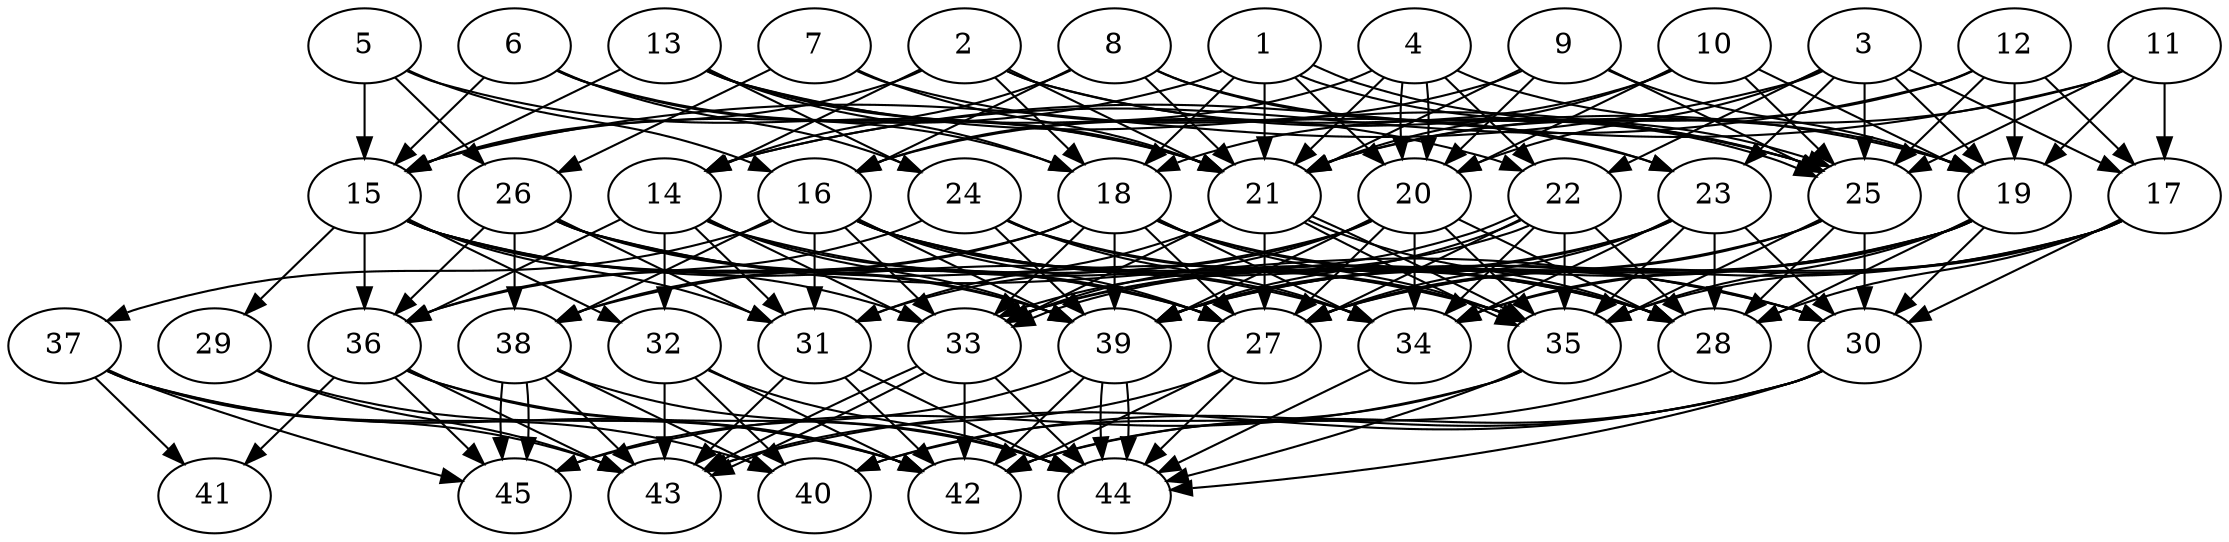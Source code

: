 // DAG automatically generated by daggen at Thu Oct  3 14:07:23 2019
// ./daggen --dot -n 45 --ccr 0.5 --fat 0.7 --regular 0.9 --density 0.9 --mindata 5242880 --maxdata 52428800 
digraph G {
  1 [size="12609536", alpha="0.19", expect_size="6304768"] 
  1 -> 15 [size ="6304768"]
  1 -> 18 [size ="6304768"]
  1 -> 20 [size ="6304768"]
  1 -> 21 [size ="6304768"]
  1 -> 25 [size ="6304768"]
  1 -> 25 [size ="6304768"]
  2 [size="98820096", alpha="0.13", expect_size="49410048"] 
  2 -> 14 [size ="49410048"]
  2 -> 15 [size ="49410048"]
  2 -> 18 [size ="49410048"]
  2 -> 19 [size ="49410048"]
  2 -> 21 [size ="49410048"]
  2 -> 25 [size ="49410048"]
  3 [size="60172288", alpha="0.05", expect_size="30086144"] 
  3 -> 15 [size ="30086144"]
  3 -> 17 [size ="30086144"]
  3 -> 19 [size ="30086144"]
  3 -> 20 [size ="30086144"]
  3 -> 22 [size ="30086144"]
  3 -> 23 [size ="30086144"]
  3 -> 25 [size ="30086144"]
  4 [size="87326720", alpha="0.09", expect_size="43663360"] 
  4 -> 16 [size ="43663360"]
  4 -> 19 [size ="43663360"]
  4 -> 20 [size ="43663360"]
  4 -> 20 [size ="43663360"]
  4 -> 21 [size ="43663360"]
  4 -> 22 [size ="43663360"]
  5 [size="42131456", alpha="0.03", expect_size="21065728"] 
  5 -> 15 [size ="21065728"]
  5 -> 16 [size ="21065728"]
  5 -> 21 [size ="21065728"]
  5 -> 26 [size ="21065728"]
  6 [size="81489920", alpha="0.15", expect_size="40744960"] 
  6 -> 15 [size ="40744960"]
  6 -> 18 [size ="40744960"]
  6 -> 21 [size ="40744960"]
  6 -> 24 [size ="40744960"]
  7 [size="14821376", alpha="0.03", expect_size="7410688"] 
  7 -> 21 [size ="7410688"]
  7 -> 23 [size ="7410688"]
  7 -> 26 [size ="7410688"]
  8 [size="74946560", alpha="0.11", expect_size="37473280"] 
  8 -> 14 [size ="37473280"]
  8 -> 16 [size ="37473280"]
  8 -> 21 [size ="37473280"]
  8 -> 23 [size ="37473280"]
  8 -> 25 [size ="37473280"]
  9 [size="44519424", alpha="0.05", expect_size="22259712"] 
  9 -> 16 [size ="22259712"]
  9 -> 19 [size ="22259712"]
  9 -> 20 [size ="22259712"]
  9 -> 21 [size ="22259712"]
  9 -> 25 [size ="22259712"]
  10 [size="75507712", alpha="0.13", expect_size="37753856"] 
  10 -> 18 [size ="37753856"]
  10 -> 19 [size ="37753856"]
  10 -> 20 [size ="37753856"]
  10 -> 21 [size ="37753856"]
  10 -> 25 [size ="37753856"]
  11 [size="55767040", alpha="0.04", expect_size="27883520"] 
  11 -> 14 [size ="27883520"]
  11 -> 17 [size ="27883520"]
  11 -> 19 [size ="27883520"]
  11 -> 21 [size ="27883520"]
  11 -> 25 [size ="27883520"]
  12 [size="52889600", alpha="0.08", expect_size="26444800"] 
  12 -> 14 [size ="26444800"]
  12 -> 17 [size ="26444800"]
  12 -> 19 [size ="26444800"]
  12 -> 21 [size ="26444800"]
  12 -> 25 [size ="26444800"]
  13 [size="20738048", alpha="0.13", expect_size="10369024"] 
  13 -> 15 [size ="10369024"]
  13 -> 18 [size ="10369024"]
  13 -> 21 [size ="10369024"]
  13 -> 22 [size ="10369024"]
  13 -> 24 [size ="10369024"]
  13 -> 25 [size ="10369024"]
  14 [size="42260480", alpha="0.01", expect_size="21130240"] 
  14 -> 27 [size ="21130240"]
  14 -> 28 [size ="21130240"]
  14 -> 31 [size ="21130240"]
  14 -> 32 [size ="21130240"]
  14 -> 33 [size ="21130240"]
  14 -> 36 [size ="21130240"]
  14 -> 39 [size ="21130240"]
  15 [size="86378496", alpha="0.01", expect_size="43189248"] 
  15 -> 27 [size ="43189248"]
  15 -> 29 [size ="43189248"]
  15 -> 31 [size ="43189248"]
  15 -> 32 [size ="43189248"]
  15 -> 33 [size ="43189248"]
  15 -> 34 [size ="43189248"]
  15 -> 36 [size ="43189248"]
  15 -> 39 [size ="43189248"]
  16 [size="100298752", alpha="0.13", expect_size="50149376"] 
  16 -> 27 [size ="50149376"]
  16 -> 28 [size ="50149376"]
  16 -> 30 [size ="50149376"]
  16 -> 31 [size ="50149376"]
  16 -> 33 [size ="50149376"]
  16 -> 34 [size ="50149376"]
  16 -> 35 [size ="50149376"]
  16 -> 37 [size ="50149376"]
  16 -> 38 [size ="50149376"]
  16 -> 39 [size ="50149376"]
  17 [size="75651072", alpha="0.09", expect_size="37825536"] 
  17 -> 27 [size ="37825536"]
  17 -> 28 [size ="37825536"]
  17 -> 30 [size ="37825536"]
  17 -> 34 [size ="37825536"]
  17 -> 35 [size ="37825536"]
  17 -> 39 [size ="37825536"]
  18 [size="89556992", alpha="0.13", expect_size="44778496"] 
  18 -> 27 [size ="44778496"]
  18 -> 28 [size ="44778496"]
  18 -> 30 [size ="44778496"]
  18 -> 33 [size ="44778496"]
  18 -> 34 [size ="44778496"]
  18 -> 35 [size ="44778496"]
  18 -> 36 [size ="44778496"]
  18 -> 38 [size ="44778496"]
  18 -> 39 [size ="44778496"]
  19 [size="48072704", alpha="0.00", expect_size="24036352"] 
  19 -> 27 [size ="24036352"]
  19 -> 28 [size ="24036352"]
  19 -> 30 [size ="24036352"]
  19 -> 33 [size ="24036352"]
  19 -> 34 [size ="24036352"]
  19 -> 35 [size ="24036352"]
  19 -> 39 [size ="24036352"]
  20 [size="73164800", alpha="0.14", expect_size="36582400"] 
  20 -> 27 [size ="36582400"]
  20 -> 28 [size ="36582400"]
  20 -> 31 [size ="36582400"]
  20 -> 33 [size ="36582400"]
  20 -> 34 [size ="36582400"]
  20 -> 35 [size ="36582400"]
  20 -> 38 [size ="36582400"]
  20 -> 39 [size ="36582400"]
  21 [size="39110656", alpha="0.08", expect_size="19555328"] 
  21 -> 27 [size ="19555328"]
  21 -> 28 [size ="19555328"]
  21 -> 31 [size ="19555328"]
  21 -> 33 [size ="19555328"]
  21 -> 35 [size ="19555328"]
  21 -> 35 [size ="19555328"]
  22 [size="59123712", alpha="0.01", expect_size="29561856"] 
  22 -> 27 [size ="29561856"]
  22 -> 28 [size ="29561856"]
  22 -> 33 [size ="29561856"]
  22 -> 33 [size ="29561856"]
  22 -> 34 [size ="29561856"]
  22 -> 35 [size ="29561856"]
  22 -> 39 [size ="29561856"]
  23 [size="96303104", alpha="0.04", expect_size="48151552"] 
  23 -> 27 [size ="48151552"]
  23 -> 28 [size ="48151552"]
  23 -> 30 [size ="48151552"]
  23 -> 33 [size ="48151552"]
  23 -> 34 [size ="48151552"]
  23 -> 35 [size ="48151552"]
  23 -> 39 [size ="48151552"]
  24 [size="64823296", alpha="0.04", expect_size="32411648"] 
  24 -> 28 [size ="32411648"]
  24 -> 34 [size ="32411648"]
  24 -> 35 [size ="32411648"]
  24 -> 36 [size ="32411648"]
  24 -> 39 [size ="32411648"]
  25 [size="67592192", alpha="0.10", expect_size="33796096"] 
  25 -> 27 [size ="33796096"]
  25 -> 28 [size ="33796096"]
  25 -> 30 [size ="33796096"]
  25 -> 35 [size ="33796096"]
  25 -> 39 [size ="33796096"]
  26 [size="70920192", alpha="0.12", expect_size="35460096"] 
  26 -> 27 [size ="35460096"]
  26 -> 30 [size ="35460096"]
  26 -> 31 [size ="35460096"]
  26 -> 35 [size ="35460096"]
  26 -> 36 [size ="35460096"]
  26 -> 38 [size ="35460096"]
  26 -> 39 [size ="35460096"]
  27 [size="39124992", alpha="0.14", expect_size="19562496"] 
  27 -> 42 [size ="19562496"]
  27 -> 43 [size ="19562496"]
  27 -> 44 [size ="19562496"]
  28 [size="79599616", alpha="0.10", expect_size="39799808"] 
  28 -> 42 [size ="39799808"]
  29 [size="44896256", alpha="0.13", expect_size="22448128"] 
  29 -> 42 [size ="22448128"]
  29 -> 43 [size ="22448128"]
  30 [size="47058944", alpha="0.10", expect_size="23529472"] 
  30 -> 40 [size ="23529472"]
  30 -> 42 [size ="23529472"]
  30 -> 43 [size ="23529472"]
  30 -> 44 [size ="23529472"]
  31 [size="19236864", alpha="0.17", expect_size="9618432"] 
  31 -> 42 [size ="9618432"]
  31 -> 43 [size ="9618432"]
  31 -> 44 [size ="9618432"]
  32 [size="57927680", alpha="0.12", expect_size="28963840"] 
  32 -> 40 [size ="28963840"]
  32 -> 42 [size ="28963840"]
  32 -> 43 [size ="28963840"]
  32 -> 44 [size ="28963840"]
  33 [size="62724096", alpha="0.10", expect_size="31362048"] 
  33 -> 42 [size ="31362048"]
  33 -> 43 [size ="31362048"]
  33 -> 43 [size ="31362048"]
  33 -> 44 [size ="31362048"]
  34 [size="83312640", alpha="0.14", expect_size="41656320"] 
  34 -> 44 [size ="41656320"]
  35 [size="102164480", alpha="0.15", expect_size="51082240"] 
  35 -> 40 [size ="51082240"]
  35 -> 44 [size ="51082240"]
  35 -> 45 [size ="51082240"]
  36 [size="56557568", alpha="0.15", expect_size="28278784"] 
  36 -> 41 [size ="28278784"]
  36 -> 42 [size ="28278784"]
  36 -> 43 [size ="28278784"]
  36 -> 44 [size ="28278784"]
  36 -> 45 [size ="28278784"]
  37 [size="17496064", alpha="0.08", expect_size="8748032"] 
  37 -> 40 [size ="8748032"]
  37 -> 41 [size ="8748032"]
  37 -> 42 [size ="8748032"]
  37 -> 43 [size ="8748032"]
  37 -> 45 [size ="8748032"]
  38 [size="83687424", alpha="0.18", expect_size="41843712"] 
  38 -> 40 [size ="41843712"]
  38 -> 43 [size ="41843712"]
  38 -> 44 [size ="41843712"]
  38 -> 45 [size ="41843712"]
  38 -> 45 [size ="41843712"]
  39 [size="36476928", alpha="0.16", expect_size="18238464"] 
  39 -> 42 [size ="18238464"]
  39 -> 44 [size ="18238464"]
  39 -> 44 [size ="18238464"]
  39 -> 45 [size ="18238464"]
  40 [size="98648064", alpha="0.08", expect_size="49324032"] 
  41 [size="52103168", alpha="0.05", expect_size="26051584"] 
  42 [size="36499456", alpha="0.13", expect_size="18249728"] 
  43 [size="94238720", alpha="0.19", expect_size="47119360"] 
  44 [size="46829568", alpha="0.16", expect_size="23414784"] 
  45 [size="20422656", alpha="0.06", expect_size="10211328"] 
}
